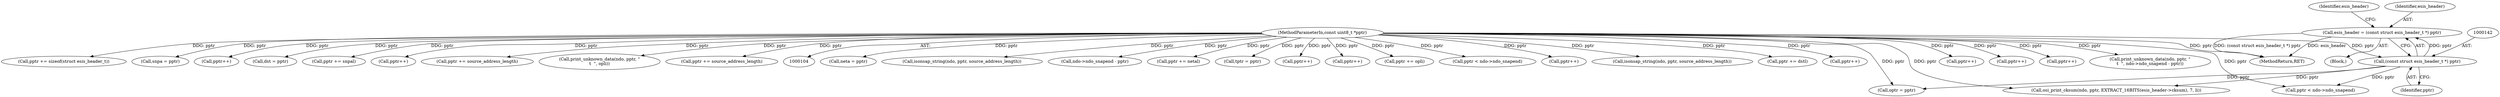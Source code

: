 digraph "0_tcpdump_331530a4076c69bbd2e3214db6ccbe834fb75640@pointer" {
"1000139" [label="(Call,esis_header = (const struct esis_header_t *) pptr)"];
"1000141" [label="(Call,(const struct esis_header_t *) pptr)"];
"1000106" [label="(MethodParameterIn,const uint8_t *pptr)"];
"1000491" [label="(Call,neta = pptr)"];
"1000675" [label="(Call,isonsap_string(ndo, pptr, source_address_length))"];
"1000704" [label="(Call,ndo->ndo_snapend - pptr)"];
"1000139" [label="(Call,esis_header = (const struct esis_header_t *) pptr)"];
"1000310" [label="(Call,osi_print_cksum(ndo, pptr, EXTRACT_16BITS(esis_header->cksum), 7, li))"];
"1000494" [label="(Call,pptr += netal)"];
"1000760" [label="(Call,tptr = pptr)"];
"1000216" [label="(Call,pptr < ndo->ndo_snapend)"];
"1000106" [label="(MethodParameterIn,const uint8_t *pptr)"];
"1000860" [label="(Call,pptr += opli)"];
"1000695" [label="(Call,pptr < ndo->ndo_snapend)"];
"1000431" [label="(Call,pptr++)"];
"1000143" [label="(Identifier,pptr)"];
"1000618" [label="(Call,isonsap_string(ndo, pptr, source_address_length))"];
"1000108" [label="(Block,)"];
"1000399" [label="(Call,pptr += dstl)"];
"1000593" [label="(Call,pptr++)"];
"1000735" [label="(Call,pptr++)"];
"1000141" [label="(Call,(const struct esis_header_t *) pptr)"];
"1000378" [label="(Call,pptr++)"];
"1000475" [label="(Call,pptr++)"];
"1000740" [label="(Call,pptr++)"];
"1000227" [label="(Call,pptr++)"];
"1000700" [label="(Call,print_unknown_data(ndo, pptr, \"\n\t  \", ndo->ndo_snapend - pptr))"];
"1000868" [label="(MethodReturn,RET)"];
"1000152" [label="(Call,optr = pptr)"];
"1000342" [label="(Call,pptr += sizeof(struct esis_header_t))"];
"1000449" [label="(Call,snpa = pptr)"];
"1000650" [label="(Call,pptr++)"];
"1000396" [label="(Call,dst = pptr)"];
"1000452" [label="(Call,pptr += snpal)"];
"1000561" [label="(Call,pptr++)"];
"1000146" [label="(Identifier,esis_header)"];
"1000140" [label="(Identifier,esis_header)"];
"1000622" [label="(Call,pptr += source_address_length)"];
"1000855" [label="(Call,print_unknown_data(ndo, pptr, \"\n\t  \", opli))"];
"1000679" [label="(Call,pptr += source_address_length)"];
"1000139" -> "1000108"  [label="AST: "];
"1000139" -> "1000141"  [label="CFG: "];
"1000140" -> "1000139"  [label="AST: "];
"1000141" -> "1000139"  [label="AST: "];
"1000146" -> "1000139"  [label="CFG: "];
"1000139" -> "1000868"  [label="DDG: (const struct esis_header_t *) pptr"];
"1000139" -> "1000868"  [label="DDG: esis_header"];
"1000141" -> "1000139"  [label="DDG: pptr"];
"1000141" -> "1000143"  [label="CFG: "];
"1000142" -> "1000141"  [label="AST: "];
"1000143" -> "1000141"  [label="AST: "];
"1000106" -> "1000141"  [label="DDG: pptr"];
"1000141" -> "1000152"  [label="DDG: pptr"];
"1000141" -> "1000216"  [label="DDG: pptr"];
"1000141" -> "1000310"  [label="DDG: pptr"];
"1000106" -> "1000104"  [label="AST: "];
"1000106" -> "1000868"  [label="DDG: pptr"];
"1000106" -> "1000152"  [label="DDG: pptr"];
"1000106" -> "1000216"  [label="DDG: pptr"];
"1000106" -> "1000227"  [label="DDG: pptr"];
"1000106" -> "1000310"  [label="DDG: pptr"];
"1000106" -> "1000342"  [label="DDG: pptr"];
"1000106" -> "1000378"  [label="DDG: pptr"];
"1000106" -> "1000396"  [label="DDG: pptr"];
"1000106" -> "1000399"  [label="DDG: pptr"];
"1000106" -> "1000431"  [label="DDG: pptr"];
"1000106" -> "1000449"  [label="DDG: pptr"];
"1000106" -> "1000452"  [label="DDG: pptr"];
"1000106" -> "1000475"  [label="DDG: pptr"];
"1000106" -> "1000491"  [label="DDG: pptr"];
"1000106" -> "1000494"  [label="DDG: pptr"];
"1000106" -> "1000561"  [label="DDG: pptr"];
"1000106" -> "1000593"  [label="DDG: pptr"];
"1000106" -> "1000618"  [label="DDG: pptr"];
"1000106" -> "1000622"  [label="DDG: pptr"];
"1000106" -> "1000650"  [label="DDG: pptr"];
"1000106" -> "1000675"  [label="DDG: pptr"];
"1000106" -> "1000679"  [label="DDG: pptr"];
"1000106" -> "1000695"  [label="DDG: pptr"];
"1000106" -> "1000700"  [label="DDG: pptr"];
"1000106" -> "1000704"  [label="DDG: pptr"];
"1000106" -> "1000735"  [label="DDG: pptr"];
"1000106" -> "1000740"  [label="DDG: pptr"];
"1000106" -> "1000760"  [label="DDG: pptr"];
"1000106" -> "1000855"  [label="DDG: pptr"];
"1000106" -> "1000860"  [label="DDG: pptr"];
}
